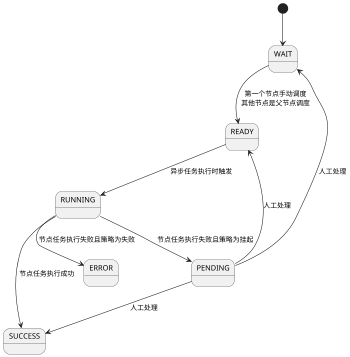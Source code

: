 @startuml
'https://plantuml.com/state-diagram

scale 350 width
[*] --> WAIT
WAIT --> READY: 第一个节点手动调度\n其他节点是父节点调度
READY --> RUNNING: 异步任务执行时触发
RUNNING --> SUCCESS: 节点任务执行成功
RUNNING --> PENDING: 节点任务执行失败且策略为挂起
RUNNING --> ERROR: 节点任务执行失败且策略为失败
PENDING --> SUCCESS: 人工处理
PENDING --> READY: 人工处理
PENDING --> WAIT: 人工处理

@enduml